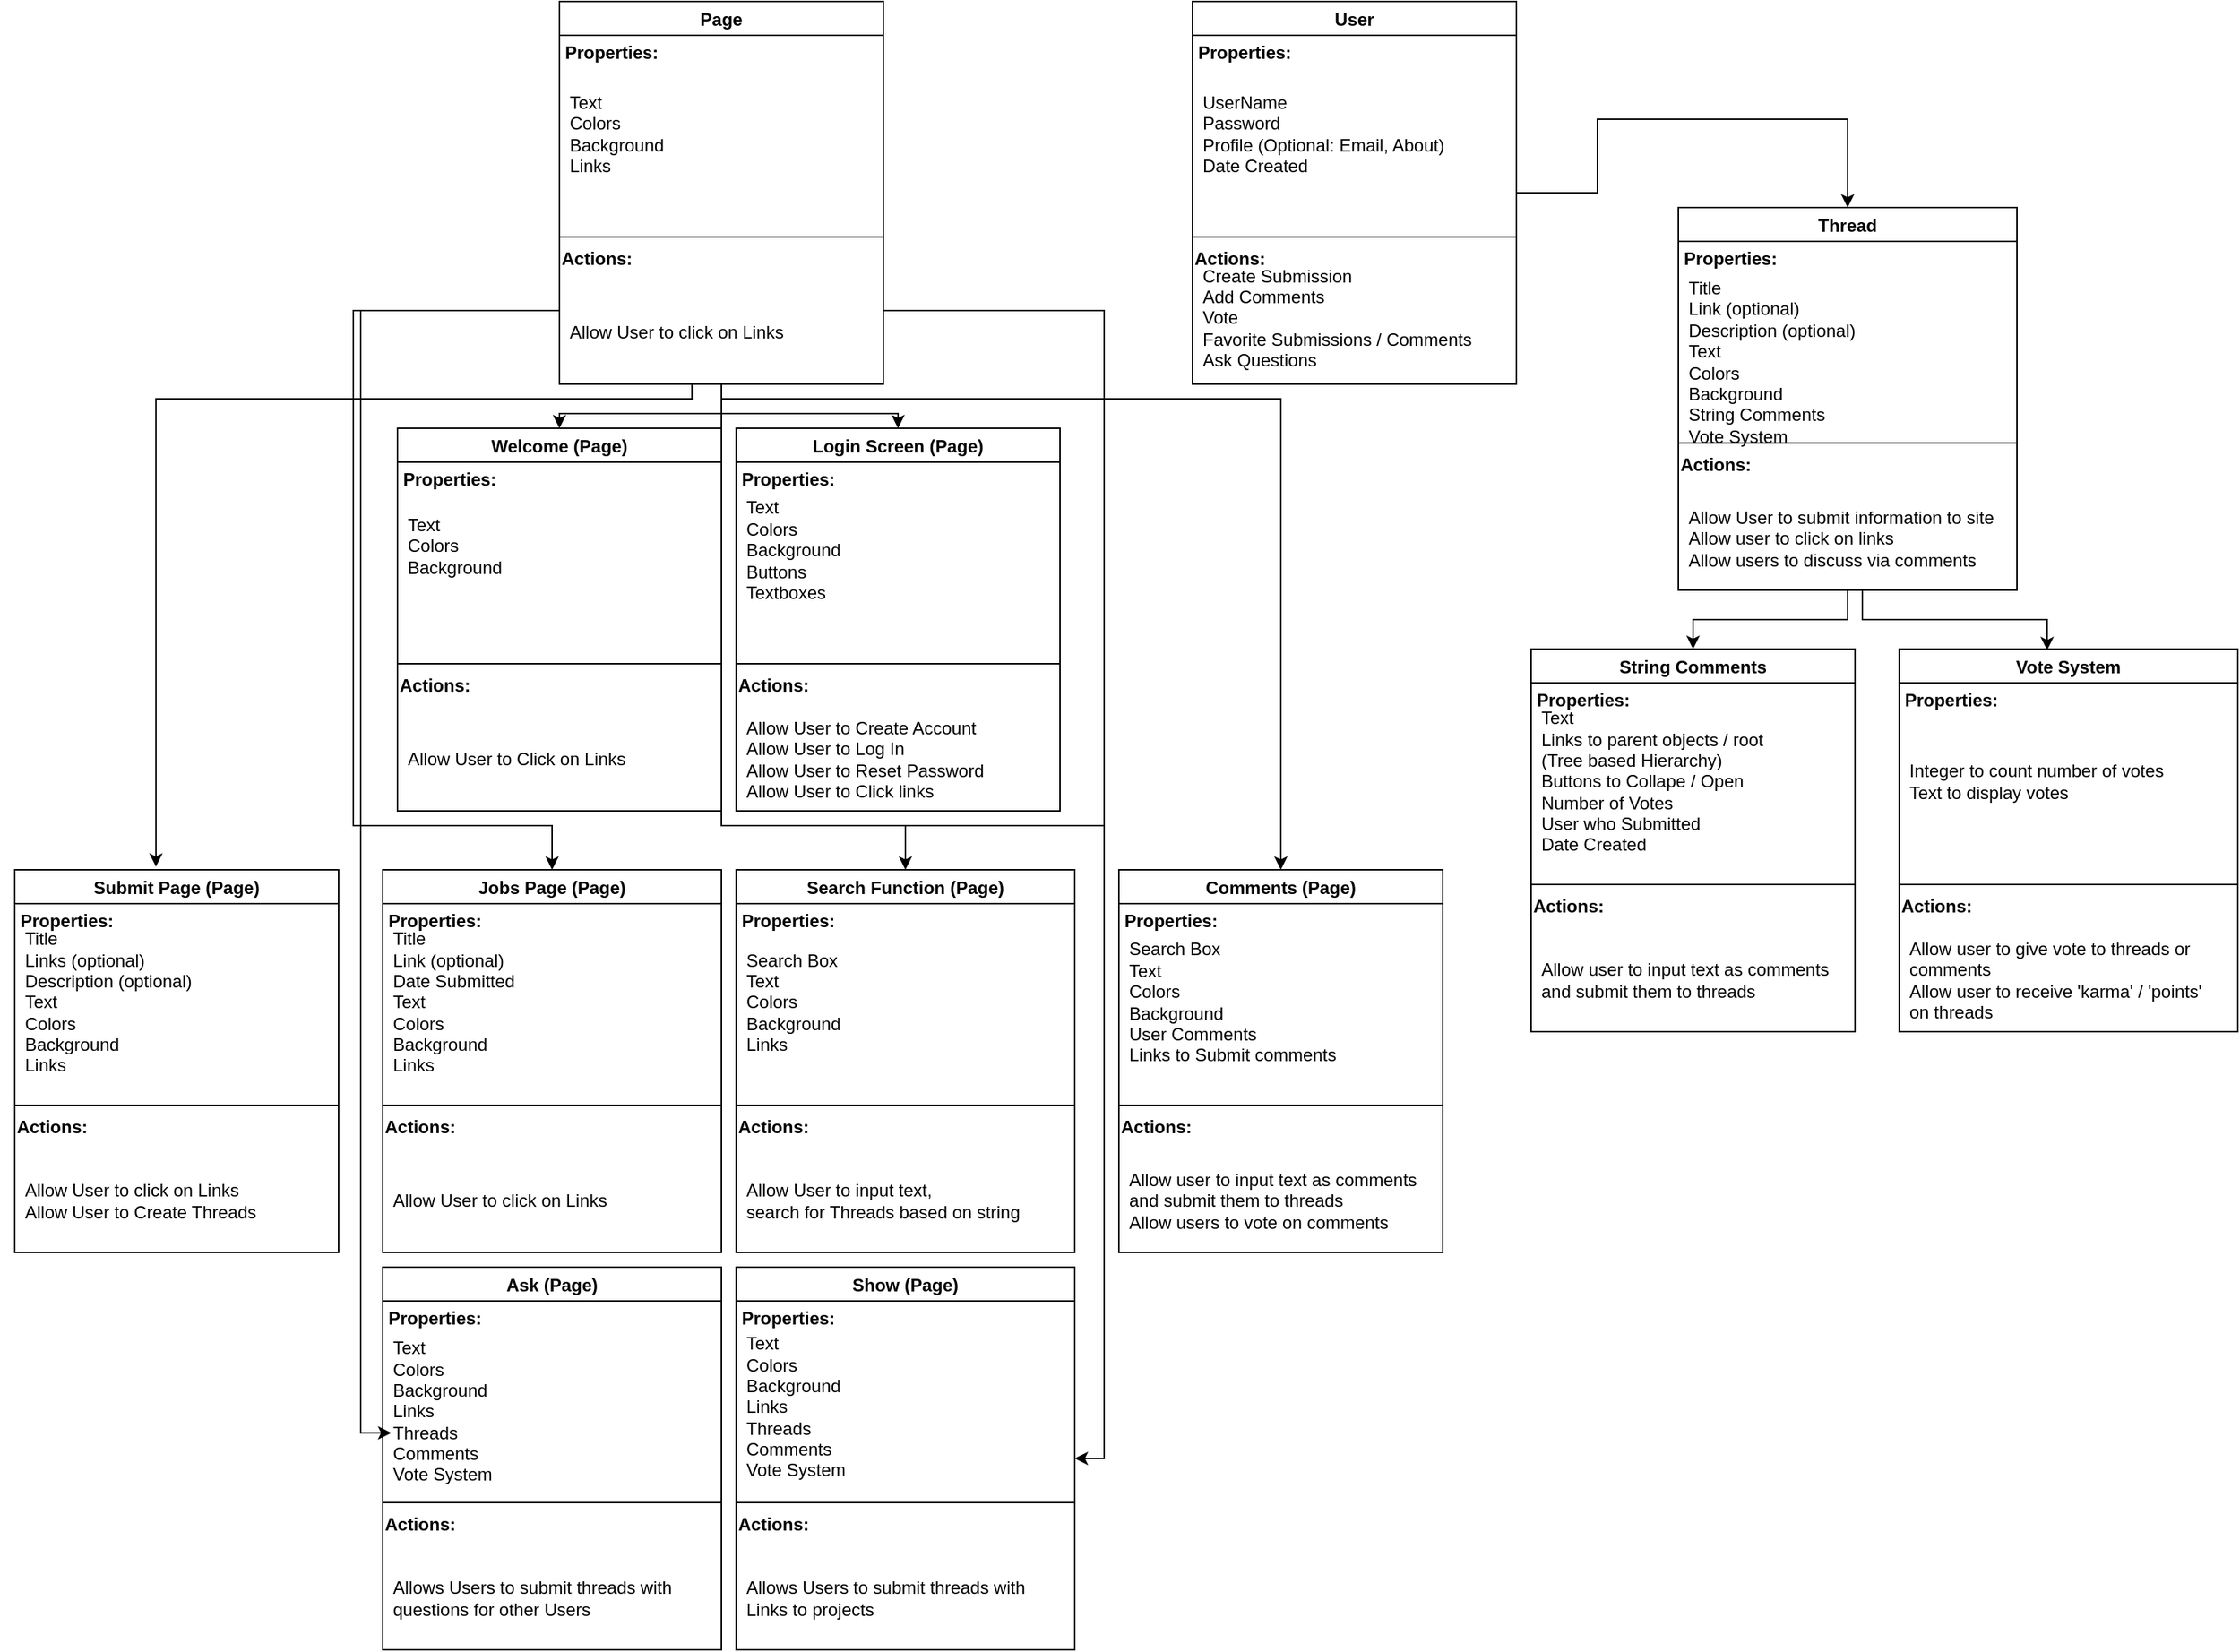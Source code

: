 <mxfile version="20.4.0" type="device"><diagram id="CEX_ewrPlaFSp2KM_Mpm" name="Page-1"><mxGraphModel dx="1185" dy="650" grid="1" gridSize="10" guides="1" tooltips="1" connect="1" arrows="1" fold="1" page="1" pageScale="1" pageWidth="850" pageHeight="1100" math="0" shadow="0"><root><mxCell id="0"/><mxCell id="1" parent="0"/><mxCell id="YXh0E1ydnXAvaJM8lBKj-7" value="Welcome (Page)" style="swimlane;" vertex="1" parent="1"><mxGeometry x="330" y="310" width="220" height="260" as="geometry"/></mxCell><mxCell id="YXh0E1ydnXAvaJM8lBKj-8" value="" style="whiteSpace=wrap;html=1;" vertex="1" parent="YXh0E1ydnXAvaJM8lBKj-7"><mxGeometry y="160" width="220" height="100" as="geometry"/></mxCell><mxCell id="YXh0E1ydnXAvaJM8lBKj-9" value="&lt;b&gt;Properties:&lt;/b&gt;" style="text;html=1;align=center;verticalAlign=middle;resizable=0;points=[];autosize=1;strokeColor=none;fillColor=none;" vertex="1" parent="YXh0E1ydnXAvaJM8lBKj-7"><mxGeometry x="-10" y="20" width="90" height="30" as="geometry"/></mxCell><mxCell id="YXh0E1ydnXAvaJM8lBKj-10" value="&lt;b&gt;Actions:&lt;/b&gt;" style="text;html=1;align=center;verticalAlign=middle;resizable=0;points=[];autosize=1;strokeColor=none;fillColor=none;" vertex="1" parent="YXh0E1ydnXAvaJM8lBKj-7"><mxGeometry x="-10" y="160" width="70" height="30" as="geometry"/></mxCell><mxCell id="YXh0E1ydnXAvaJM8lBKj-11" value="&lt;div&gt;Text&lt;/div&gt;&lt;div&gt;Colors&lt;/div&gt;&lt;div&gt;Background&lt;br&gt;&lt;/div&gt;" style="text;html=1;align=left;verticalAlign=middle;resizable=0;points=[];autosize=1;strokeColor=none;fillColor=none;" vertex="1" parent="YXh0E1ydnXAvaJM8lBKj-7"><mxGeometry x="5" y="50" width="90" height="60" as="geometry"/></mxCell><mxCell id="YXh0E1ydnXAvaJM8lBKj-12" value="Allow User to Click on Links" style="text;html=1;align=left;verticalAlign=middle;resizable=0;points=[];autosize=1;strokeColor=none;fillColor=none;" vertex="1" parent="YXh0E1ydnXAvaJM8lBKj-7"><mxGeometry x="5" y="210" width="180" height="30" as="geometry"/></mxCell><mxCell id="YXh0E1ydnXAvaJM8lBKj-13" value="Login Screen (Page)" style="swimlane;" vertex="1" parent="1"><mxGeometry x="560" y="310" width="220" height="260" as="geometry"/></mxCell><mxCell id="YXh0E1ydnXAvaJM8lBKj-14" value="" style="whiteSpace=wrap;html=1;" vertex="1" parent="YXh0E1ydnXAvaJM8lBKj-13"><mxGeometry y="160" width="220" height="100" as="geometry"/></mxCell><mxCell id="YXh0E1ydnXAvaJM8lBKj-15" value="&lt;b&gt;Properties:&lt;/b&gt;" style="text;html=1;align=center;verticalAlign=middle;resizable=0;points=[];autosize=1;strokeColor=none;fillColor=none;" vertex="1" parent="YXh0E1ydnXAvaJM8lBKj-13"><mxGeometry x="-10" y="20" width="90" height="30" as="geometry"/></mxCell><mxCell id="YXh0E1ydnXAvaJM8lBKj-16" value="&lt;b&gt;Actions:&lt;/b&gt;" style="text;html=1;align=center;verticalAlign=middle;resizable=0;points=[];autosize=1;strokeColor=none;fillColor=none;" vertex="1" parent="YXh0E1ydnXAvaJM8lBKj-13"><mxGeometry x="-10" y="160" width="70" height="30" as="geometry"/></mxCell><mxCell id="YXh0E1ydnXAvaJM8lBKj-17" value="&lt;div&gt;Text&lt;/div&gt;&lt;div&gt;Colors&lt;/div&gt;&lt;div&gt;Background&lt;/div&gt;&lt;div&gt;Buttons&lt;br&gt;&lt;/div&gt;&lt;div&gt;Textboxes&lt;/div&gt;&lt;div&gt;&lt;br&gt;&lt;/div&gt;" style="text;html=1;align=left;verticalAlign=middle;resizable=0;points=[];autosize=1;strokeColor=none;fillColor=none;" vertex="1" parent="YXh0E1ydnXAvaJM8lBKj-13"><mxGeometry x="5" y="40" width="90" height="100" as="geometry"/></mxCell><mxCell id="YXh0E1ydnXAvaJM8lBKj-18" value="&lt;div&gt;Allow User to Create Account&lt;br&gt;&lt;/div&gt;&lt;div&gt;Allow User to Log In&lt;/div&gt;&lt;div&gt;Allow User to Reset Password&lt;br&gt;&lt;/div&gt;&lt;div&gt;Allow User to Click links&lt;br&gt;&lt;/div&gt;" style="text;html=1;align=left;verticalAlign=middle;resizable=0;points=[];autosize=1;strokeColor=none;fillColor=none;" vertex="1" parent="YXh0E1ydnXAvaJM8lBKj-13"><mxGeometry x="5" y="190" width="190" height="70" as="geometry"/></mxCell><mxCell id="YXh0E1ydnXAvaJM8lBKj-104" style="edgeStyle=orthogonalEdgeStyle;rounded=0;orthogonalLoop=1;jettySize=auto;html=1;entryX=0.5;entryY=0;entryDx=0;entryDy=0;" edge="1" parent="1" source="YXh0E1ydnXAvaJM8lBKj-19" target="YXh0E1ydnXAvaJM8lBKj-7"><mxGeometry relative="1" as="geometry"/></mxCell><mxCell id="YXh0E1ydnXAvaJM8lBKj-111" style="edgeStyle=orthogonalEdgeStyle;rounded=0;orthogonalLoop=1;jettySize=auto;html=1;entryX=1;entryY=0.5;entryDx=0;entryDy=0;" edge="1" parent="1" source="YXh0E1ydnXAvaJM8lBKj-19" target="YXh0E1ydnXAvaJM8lBKj-94"><mxGeometry relative="1" as="geometry"/></mxCell><mxCell id="YXh0E1ydnXAvaJM8lBKj-19" value="Page" style="swimlane;" vertex="1" parent="1"><mxGeometry x="440" y="20" width="220" height="260" as="geometry"/></mxCell><mxCell id="YXh0E1ydnXAvaJM8lBKj-20" value="" style="whiteSpace=wrap;html=1;" vertex="1" parent="YXh0E1ydnXAvaJM8lBKj-19"><mxGeometry y="160" width="220" height="100" as="geometry"/></mxCell><mxCell id="YXh0E1ydnXAvaJM8lBKj-21" value="&lt;b&gt;Properties:&lt;/b&gt;" style="text;html=1;align=center;verticalAlign=middle;resizable=0;points=[];autosize=1;strokeColor=none;fillColor=none;" vertex="1" parent="YXh0E1ydnXAvaJM8lBKj-19"><mxGeometry x="-10" y="20" width="90" height="30" as="geometry"/></mxCell><mxCell id="YXh0E1ydnXAvaJM8lBKj-22" value="&lt;b&gt;Actions:&lt;/b&gt;" style="text;html=1;align=center;verticalAlign=middle;resizable=0;points=[];autosize=1;strokeColor=none;fillColor=none;" vertex="1" parent="YXh0E1ydnXAvaJM8lBKj-19"><mxGeometry x="-10" y="160" width="70" height="30" as="geometry"/></mxCell><mxCell id="YXh0E1ydnXAvaJM8lBKj-23" value="&lt;div&gt;Text&lt;/div&gt;&lt;div&gt;Colors&lt;/div&gt;&lt;div&gt;Background&lt;/div&gt;&lt;div&gt;Links&lt;br&gt;&lt;/div&gt;" style="text;html=1;align=left;verticalAlign=middle;resizable=0;points=[];autosize=1;strokeColor=none;fillColor=none;" vertex="1" parent="YXh0E1ydnXAvaJM8lBKj-19"><mxGeometry x="5" y="55" width="90" height="70" as="geometry"/></mxCell><mxCell id="YXh0E1ydnXAvaJM8lBKj-24" value="Allow User to click on Links" style="text;html=1;align=left;verticalAlign=middle;resizable=0;points=[];autosize=1;strokeColor=none;fillColor=none;" vertex="1" parent="YXh0E1ydnXAvaJM8lBKj-19"><mxGeometry x="5" y="210" width="170" height="30" as="geometry"/></mxCell><mxCell id="YXh0E1ydnXAvaJM8lBKj-25" value="Submit Page (Page)" style="swimlane;" vertex="1" parent="1"><mxGeometry x="70" y="610" width="220" height="260" as="geometry"/></mxCell><mxCell id="YXh0E1ydnXAvaJM8lBKj-26" value="" style="whiteSpace=wrap;html=1;" vertex="1" parent="YXh0E1ydnXAvaJM8lBKj-25"><mxGeometry y="160" width="220" height="100" as="geometry"/></mxCell><mxCell id="YXh0E1ydnXAvaJM8lBKj-27" value="&lt;b&gt;Properties:&lt;/b&gt;" style="text;html=1;align=center;verticalAlign=middle;resizable=0;points=[];autosize=1;strokeColor=none;fillColor=none;" vertex="1" parent="YXh0E1ydnXAvaJM8lBKj-25"><mxGeometry x="-10" y="20" width="90" height="30" as="geometry"/></mxCell><mxCell id="YXh0E1ydnXAvaJM8lBKj-28" value="&lt;b&gt;Actions:&lt;/b&gt;" style="text;html=1;align=center;verticalAlign=middle;resizable=0;points=[];autosize=1;strokeColor=none;fillColor=none;" vertex="1" parent="YXh0E1ydnXAvaJM8lBKj-25"><mxGeometry x="-10" y="160" width="70" height="30" as="geometry"/></mxCell><mxCell id="YXh0E1ydnXAvaJM8lBKj-29" value="&lt;div&gt;Title&lt;/div&gt;&lt;div&gt;Links (optional)&lt;/div&gt;&lt;div&gt;Description (optional)&lt;br&gt;&lt;/div&gt;&lt;div&gt;Text&lt;/div&gt;&lt;div&gt;Colors&lt;/div&gt;&lt;div&gt;Background&lt;/div&gt;&lt;div&gt;Links&lt;br&gt;&lt;/div&gt;" style="text;html=1;align=left;verticalAlign=middle;resizable=0;points=[];autosize=1;strokeColor=none;fillColor=none;" vertex="1" parent="YXh0E1ydnXAvaJM8lBKj-25"><mxGeometry x="5" y="35" width="140" height="110" as="geometry"/></mxCell><mxCell id="YXh0E1ydnXAvaJM8lBKj-30" value="Allow User to click on Links&lt;br&gt;Allow User to Create Threads" style="text;html=1;align=left;verticalAlign=middle;resizable=0;points=[];autosize=1;strokeColor=none;fillColor=none;" vertex="1" parent="YXh0E1ydnXAvaJM8lBKj-25"><mxGeometry x="5" y="205" width="180" height="40" as="geometry"/></mxCell><mxCell id="YXh0E1ydnXAvaJM8lBKj-31" value="Jobs Page (Page)" style="swimlane;" vertex="1" parent="1"><mxGeometry x="320" y="610" width="230" height="260" as="geometry"/></mxCell><mxCell id="YXh0E1ydnXAvaJM8lBKj-32" value="" style="whiteSpace=wrap;html=1;" vertex="1" parent="YXh0E1ydnXAvaJM8lBKj-31"><mxGeometry y="160" width="230" height="100" as="geometry"/></mxCell><mxCell id="YXh0E1ydnXAvaJM8lBKj-33" value="&lt;b&gt;Properties:&lt;/b&gt;" style="text;html=1;align=center;verticalAlign=middle;resizable=0;points=[];autosize=1;strokeColor=none;fillColor=none;" vertex="1" parent="YXh0E1ydnXAvaJM8lBKj-31"><mxGeometry x="-10" y="20" width="90" height="30" as="geometry"/></mxCell><mxCell id="YXh0E1ydnXAvaJM8lBKj-34" value="&lt;b&gt;Actions:&lt;/b&gt;" style="text;html=1;align=center;verticalAlign=middle;resizable=0;points=[];autosize=1;strokeColor=none;fillColor=none;" vertex="1" parent="YXh0E1ydnXAvaJM8lBKj-31"><mxGeometry x="-10" y="160" width="70" height="30" as="geometry"/></mxCell><mxCell id="YXh0E1ydnXAvaJM8lBKj-35" value="&lt;div&gt;Title&lt;/div&gt;&lt;div&gt;Link (optional)&lt;/div&gt;&lt;div&gt;Date Submitted&lt;br&gt;&lt;/div&gt;&lt;div&gt;Text&lt;/div&gt;&lt;div&gt;Colors&lt;/div&gt;&lt;div&gt;Background&lt;/div&gt;&lt;div&gt;Links&lt;br&gt;&lt;/div&gt;" style="text;html=1;align=left;verticalAlign=middle;resizable=0;points=[];autosize=1;strokeColor=none;fillColor=none;" vertex="1" parent="YXh0E1ydnXAvaJM8lBKj-31"><mxGeometry x="5" y="35" width="110" height="110" as="geometry"/></mxCell><mxCell id="YXh0E1ydnXAvaJM8lBKj-36" value="Allow User to click on Links" style="text;html=1;align=left;verticalAlign=middle;resizable=0;points=[];autosize=1;strokeColor=none;fillColor=none;" vertex="1" parent="YXh0E1ydnXAvaJM8lBKj-31"><mxGeometry x="5" y="210" width="170" height="30" as="geometry"/></mxCell><mxCell id="YXh0E1ydnXAvaJM8lBKj-43" value="Search Function (Page)" style="swimlane;" vertex="1" parent="1"><mxGeometry x="560" y="610" width="230" height="260" as="geometry"/></mxCell><mxCell id="YXh0E1ydnXAvaJM8lBKj-44" value="" style="whiteSpace=wrap;html=1;" vertex="1" parent="YXh0E1ydnXAvaJM8lBKj-43"><mxGeometry y="160" width="230" height="100" as="geometry"/></mxCell><mxCell id="YXh0E1ydnXAvaJM8lBKj-45" value="&lt;b&gt;Properties:&lt;/b&gt;" style="text;html=1;align=center;verticalAlign=middle;resizable=0;points=[];autosize=1;strokeColor=none;fillColor=none;" vertex="1" parent="YXh0E1ydnXAvaJM8lBKj-43"><mxGeometry x="-10" y="20" width="90" height="30" as="geometry"/></mxCell><mxCell id="YXh0E1ydnXAvaJM8lBKj-46" value="&lt;b&gt;Actions:&lt;/b&gt;" style="text;html=1;align=center;verticalAlign=middle;resizable=0;points=[];autosize=1;strokeColor=none;fillColor=none;" vertex="1" parent="YXh0E1ydnXAvaJM8lBKj-43"><mxGeometry x="-10" y="160" width="70" height="30" as="geometry"/></mxCell><mxCell id="YXh0E1ydnXAvaJM8lBKj-47" value="Search Box&lt;br&gt;&lt;div&gt;Text&lt;/div&gt;&lt;div&gt;Colors&lt;/div&gt;&lt;div&gt;Background&lt;/div&gt;&lt;div&gt;Links&lt;br&gt;&lt;/div&gt;" style="text;html=1;align=left;verticalAlign=middle;resizable=0;points=[];autosize=1;strokeColor=none;fillColor=none;" vertex="1" parent="YXh0E1ydnXAvaJM8lBKj-43"><mxGeometry x="5" y="45" width="90" height="90" as="geometry"/></mxCell><mxCell id="YXh0E1ydnXAvaJM8lBKj-48" value="Allow User to input text, &lt;br&gt; search for Threads based on string" style="text;html=1;align=left;verticalAlign=middle;resizable=0;points=[];autosize=1;strokeColor=none;fillColor=none;" vertex="1" parent="YXh0E1ydnXAvaJM8lBKj-43"><mxGeometry x="5" y="205" width="220" height="40" as="geometry"/></mxCell><mxCell id="YXh0E1ydnXAvaJM8lBKj-101" style="edgeStyle=orthogonalEdgeStyle;rounded=0;orthogonalLoop=1;jettySize=auto;html=1;entryX=0.5;entryY=0;entryDx=0;entryDy=0;" edge="1" parent="1" source="YXh0E1ydnXAvaJM8lBKj-55" target="YXh0E1ydnXAvaJM8lBKj-67"><mxGeometry relative="1" as="geometry"><Array as="points"><mxPoint x="1145" y="150"/><mxPoint x="1145" y="100"/><mxPoint x="1315" y="100"/></Array></mxGeometry></mxCell><mxCell id="YXh0E1ydnXAvaJM8lBKj-55" value="User" style="swimlane;" vertex="1" parent="1"><mxGeometry x="870" y="20" width="220" height="260" as="geometry"/></mxCell><mxCell id="YXh0E1ydnXAvaJM8lBKj-56" value="" style="whiteSpace=wrap;html=1;" vertex="1" parent="YXh0E1ydnXAvaJM8lBKj-55"><mxGeometry y="160" width="220" height="100" as="geometry"/></mxCell><mxCell id="YXh0E1ydnXAvaJM8lBKj-57" value="&lt;b&gt;Properties:&lt;/b&gt;" style="text;html=1;align=center;verticalAlign=middle;resizable=0;points=[];autosize=1;strokeColor=none;fillColor=none;" vertex="1" parent="YXh0E1ydnXAvaJM8lBKj-55"><mxGeometry x="-10" y="20" width="90" height="30" as="geometry"/></mxCell><mxCell id="YXh0E1ydnXAvaJM8lBKj-58" value="&lt;b&gt;Actions:&lt;/b&gt;" style="text;html=1;align=center;verticalAlign=middle;resizable=0;points=[];autosize=1;strokeColor=none;fillColor=none;" vertex="1" parent="YXh0E1ydnXAvaJM8lBKj-55"><mxGeometry x="-10" y="160" width="70" height="30" as="geometry"/></mxCell><mxCell id="YXh0E1ydnXAvaJM8lBKj-59" value="&lt;div&gt;UserName&lt;/div&gt;&lt;div&gt;Password&lt;/div&gt;&lt;div&gt;Profile (Optional: Email, About)&lt;/div&gt;&lt;div&gt;Date Created&lt;br&gt;&lt;/div&gt;" style="text;html=1;align=left;verticalAlign=middle;resizable=0;points=[];autosize=1;strokeColor=none;fillColor=none;" vertex="1" parent="YXh0E1ydnXAvaJM8lBKj-55"><mxGeometry x="5" y="55" width="190" height="70" as="geometry"/></mxCell><mxCell id="YXh0E1ydnXAvaJM8lBKj-60" value="&lt;div&gt;Create Submission&lt;/div&gt;&lt;div&gt;Add Comments&lt;/div&gt;&lt;div&gt;Vote&lt;/div&gt;&lt;div&gt;Favorite Submissions / Comments&lt;/div&gt;&lt;div&gt;Ask Questions&lt;br&gt;&lt;/div&gt;" style="text;html=1;align=left;verticalAlign=middle;resizable=0;points=[];autosize=1;strokeColor=none;fillColor=none;" vertex="1" parent="YXh0E1ydnXAvaJM8lBKj-55"><mxGeometry x="5" y="170" width="210" height="90" as="geometry"/></mxCell><mxCell id="YXh0E1ydnXAvaJM8lBKj-61" value="Comments (Page)" style="swimlane;" vertex="1" parent="1"><mxGeometry x="820" y="610" width="220" height="260" as="geometry"/></mxCell><mxCell id="YXh0E1ydnXAvaJM8lBKj-62" value="" style="whiteSpace=wrap;html=1;" vertex="1" parent="YXh0E1ydnXAvaJM8lBKj-61"><mxGeometry y="160" width="220" height="100" as="geometry"/></mxCell><mxCell id="YXh0E1ydnXAvaJM8lBKj-63" value="&lt;b&gt;Properties:&lt;/b&gt;" style="text;html=1;align=center;verticalAlign=middle;resizable=0;points=[];autosize=1;strokeColor=none;fillColor=none;" vertex="1" parent="YXh0E1ydnXAvaJM8lBKj-61"><mxGeometry x="-10" y="20" width="90" height="30" as="geometry"/></mxCell><mxCell id="YXh0E1ydnXAvaJM8lBKj-64" value="&lt;b&gt;Actions:&lt;/b&gt;" style="text;html=1;align=center;verticalAlign=middle;resizable=0;points=[];autosize=1;strokeColor=none;fillColor=none;" vertex="1" parent="YXh0E1ydnXAvaJM8lBKj-61"><mxGeometry x="-10" y="160" width="70" height="30" as="geometry"/></mxCell><mxCell id="YXh0E1ydnXAvaJM8lBKj-65" value="Search Box&lt;br&gt;&lt;div&gt;Text&lt;/div&gt;&lt;div&gt;Colors&lt;/div&gt;&lt;div&gt;Background&lt;/div&gt;&lt;div&gt;User Comments&lt;br&gt;&lt;/div&gt;&lt;div&gt;Links to Submit comments&lt;br&gt;&lt;/div&gt;" style="text;html=1;align=left;verticalAlign=middle;resizable=0;points=[];autosize=1;strokeColor=none;fillColor=none;" vertex="1" parent="YXh0E1ydnXAvaJM8lBKj-61"><mxGeometry x="5" y="40" width="170" height="100" as="geometry"/></mxCell><mxCell id="YXh0E1ydnXAvaJM8lBKj-66" value="Allow user to input text as comments&lt;br&gt;&lt;div&gt;and submit them to threads&lt;/div&gt;&lt;div&gt;Allow users to vote on comments&lt;br&gt;&lt;/div&gt;" style="text;html=1;align=left;verticalAlign=middle;resizable=0;points=[];autosize=1;strokeColor=none;fillColor=none;" vertex="1" parent="YXh0E1ydnXAvaJM8lBKj-61"><mxGeometry x="5" y="195" width="220" height="60" as="geometry"/></mxCell><mxCell id="YXh0E1ydnXAvaJM8lBKj-102" style="edgeStyle=orthogonalEdgeStyle;rounded=0;orthogonalLoop=1;jettySize=auto;html=1;entryX=0.5;entryY=0;entryDx=0;entryDy=0;" edge="1" parent="1" source="YXh0E1ydnXAvaJM8lBKj-67" target="YXh0E1ydnXAvaJM8lBKj-81"><mxGeometry relative="1" as="geometry"/></mxCell><mxCell id="YXh0E1ydnXAvaJM8lBKj-67" value="Thread" style="swimlane;" vertex="1" parent="1"><mxGeometry x="1200" y="160" width="230" height="260" as="geometry"/></mxCell><mxCell id="YXh0E1ydnXAvaJM8lBKj-68" value="" style="whiteSpace=wrap;html=1;" vertex="1" parent="YXh0E1ydnXAvaJM8lBKj-67"><mxGeometry y="160" width="230" height="100" as="geometry"/></mxCell><mxCell id="YXh0E1ydnXAvaJM8lBKj-69" value="&lt;b&gt;Properties:&lt;/b&gt;" style="text;html=1;align=center;verticalAlign=middle;resizable=0;points=[];autosize=1;strokeColor=none;fillColor=none;" vertex="1" parent="YXh0E1ydnXAvaJM8lBKj-67"><mxGeometry x="-10" y="20" width="90" height="30" as="geometry"/></mxCell><mxCell id="YXh0E1ydnXAvaJM8lBKj-70" value="&lt;b&gt;Actions:&lt;/b&gt;" style="text;html=1;align=center;verticalAlign=middle;resizable=0;points=[];autosize=1;strokeColor=none;fillColor=none;" vertex="1" parent="YXh0E1ydnXAvaJM8lBKj-67"><mxGeometry x="-10" y="160" width="70" height="30" as="geometry"/></mxCell><mxCell id="YXh0E1ydnXAvaJM8lBKj-71" value="&lt;div&gt;Title&lt;/div&gt;&lt;div&gt;Link (optional)&lt;/div&gt;&lt;div&gt;Description (optional)&lt;/div&gt;&lt;div&gt;Text&lt;/div&gt;&lt;div&gt;Colors&lt;/div&gt;&lt;div&gt;Background&lt;/div&gt;&lt;div&gt;String Comments&lt;/div&gt;&lt;div&gt;Vote System&lt;br&gt;&lt;/div&gt;" style="text;html=1;align=left;verticalAlign=middle;resizable=0;points=[];autosize=1;strokeColor=none;fillColor=none;" vertex="1" parent="YXh0E1ydnXAvaJM8lBKj-67"><mxGeometry x="5" y="40" width="140" height="130" as="geometry"/></mxCell><mxCell id="YXh0E1ydnXAvaJM8lBKj-72" value="&lt;div&gt;Allow User to submit information to site&lt;/div&gt;&lt;div&gt;Allow user to click on links&lt;/div&gt;&lt;div&gt;Allow users to discuss via comments&lt;br&gt;&lt;/div&gt;" style="text;html=1;align=left;verticalAlign=middle;resizable=0;points=[];autosize=1;strokeColor=none;fillColor=none;" vertex="1" parent="YXh0E1ydnXAvaJM8lBKj-67"><mxGeometry x="5" y="195" width="240" height="60" as="geometry"/></mxCell><mxCell id="YXh0E1ydnXAvaJM8lBKj-75" value="Vote System" style="swimlane;" vertex="1" parent="1"><mxGeometry x="1350" y="460" width="230" height="260" as="geometry"/></mxCell><mxCell id="YXh0E1ydnXAvaJM8lBKj-76" value="" style="whiteSpace=wrap;html=1;" vertex="1" parent="YXh0E1ydnXAvaJM8lBKj-75"><mxGeometry y="160" width="230" height="100" as="geometry"/></mxCell><mxCell id="YXh0E1ydnXAvaJM8lBKj-77" value="&lt;b&gt;Properties:&lt;/b&gt;" style="text;html=1;align=center;verticalAlign=middle;resizable=0;points=[];autosize=1;strokeColor=none;fillColor=none;" vertex="1" parent="YXh0E1ydnXAvaJM8lBKj-75"><mxGeometry x="-10" y="20" width="90" height="30" as="geometry"/></mxCell><mxCell id="YXh0E1ydnXAvaJM8lBKj-78" value="&lt;b&gt;Actions:&lt;/b&gt;" style="text;html=1;align=center;verticalAlign=middle;resizable=0;points=[];autosize=1;strokeColor=none;fillColor=none;" vertex="1" parent="YXh0E1ydnXAvaJM8lBKj-75"><mxGeometry x="-10" y="160" width="70" height="30" as="geometry"/></mxCell><mxCell id="YXh0E1ydnXAvaJM8lBKj-79" value="&lt;div&gt;Integer to count number of votes&lt;/div&gt;&lt;div&gt;Text to display votes&lt;br&gt;&lt;/div&gt;" style="text;html=1;align=left;verticalAlign=middle;resizable=0;points=[];autosize=1;strokeColor=none;fillColor=none;" vertex="1" parent="YXh0E1ydnXAvaJM8lBKj-75"><mxGeometry x="5" y="70" width="200" height="40" as="geometry"/></mxCell><mxCell id="YXh0E1ydnXAvaJM8lBKj-80" value="Allow user to give vote to threads or&lt;br&gt;&lt;div&gt;comments&lt;/div&gt;&lt;div&gt;Allow user to receive 'karma' / 'points'&lt;br&gt;on threads&lt;br&gt;&lt;/div&gt;" style="text;html=1;align=left;verticalAlign=middle;resizable=0;points=[];autosize=1;strokeColor=none;fillColor=none;" vertex="1" parent="YXh0E1ydnXAvaJM8lBKj-75"><mxGeometry x="5" y="190" width="220" height="70" as="geometry"/></mxCell><mxCell id="YXh0E1ydnXAvaJM8lBKj-81" value="String Comments" style="swimlane;" vertex="1" parent="1"><mxGeometry x="1100" y="460" width="220" height="260" as="geometry"/></mxCell><mxCell id="YXh0E1ydnXAvaJM8lBKj-82" value="" style="whiteSpace=wrap;html=1;" vertex="1" parent="YXh0E1ydnXAvaJM8lBKj-81"><mxGeometry y="160" width="220" height="100" as="geometry"/></mxCell><mxCell id="YXh0E1ydnXAvaJM8lBKj-83" value="&lt;b&gt;Properties:&lt;/b&gt;" style="text;html=1;align=center;verticalAlign=middle;resizable=0;points=[];autosize=1;strokeColor=none;fillColor=none;" vertex="1" parent="YXh0E1ydnXAvaJM8lBKj-81"><mxGeometry x="-10" y="20" width="90" height="30" as="geometry"/></mxCell><mxCell id="YXh0E1ydnXAvaJM8lBKj-84" value="&lt;b&gt;Actions:&lt;/b&gt;" style="text;html=1;align=center;verticalAlign=middle;resizable=0;points=[];autosize=1;strokeColor=none;fillColor=none;" vertex="1" parent="YXh0E1ydnXAvaJM8lBKj-81"><mxGeometry x="-10" y="160" width="70" height="30" as="geometry"/></mxCell><mxCell id="YXh0E1ydnXAvaJM8lBKj-85" value="&lt;div&gt;Text&lt;/div&gt;&lt;div&gt;Links to parent objects / root&lt;br&gt;(Tree based Hierarchy)&lt;/div&gt;&lt;div&gt;Buttons to Collape / Open&lt;br&gt;&lt;/div&gt;&lt;div&gt;Number of Votes&lt;/div&gt;&lt;div&gt;User who Submitted&lt;/div&gt;&lt;div&gt;Date Created&lt;br&gt;&lt;/div&gt;" style="text;html=1;align=left;verticalAlign=middle;resizable=0;points=[];autosize=1;strokeColor=none;fillColor=none;" vertex="1" parent="YXh0E1ydnXAvaJM8lBKj-81"><mxGeometry x="5" y="35" width="180" height="110" as="geometry"/></mxCell><mxCell id="YXh0E1ydnXAvaJM8lBKj-86" value="Allow user to input text as comments&lt;br&gt;and submit them to threads" style="text;html=1;align=left;verticalAlign=middle;resizable=0;points=[];autosize=1;strokeColor=none;fillColor=none;" vertex="1" parent="YXh0E1ydnXAvaJM8lBKj-81"><mxGeometry x="5" y="205" width="220" height="40" as="geometry"/></mxCell><mxCell id="YXh0E1ydnXAvaJM8lBKj-88" value="Ask (Page)" style="swimlane;" vertex="1" parent="1"><mxGeometry x="320" y="880" width="230" height="260" as="geometry"/></mxCell><mxCell id="YXh0E1ydnXAvaJM8lBKj-89" value="" style="whiteSpace=wrap;html=1;" vertex="1" parent="YXh0E1ydnXAvaJM8lBKj-88"><mxGeometry y="160" width="230" height="100" as="geometry"/></mxCell><mxCell id="YXh0E1ydnXAvaJM8lBKj-90" value="&lt;b&gt;Properties:&lt;/b&gt;" style="text;html=1;align=center;verticalAlign=middle;resizable=0;points=[];autosize=1;strokeColor=none;fillColor=none;" vertex="1" parent="YXh0E1ydnXAvaJM8lBKj-88"><mxGeometry x="-10" y="20" width="90" height="30" as="geometry"/></mxCell><mxCell id="YXh0E1ydnXAvaJM8lBKj-91" value="&lt;b&gt;Actions:&lt;/b&gt;" style="text;html=1;align=center;verticalAlign=middle;resizable=0;points=[];autosize=1;strokeColor=none;fillColor=none;" vertex="1" parent="YXh0E1ydnXAvaJM8lBKj-88"><mxGeometry x="-10" y="160" width="70" height="30" as="geometry"/></mxCell><mxCell id="YXh0E1ydnXAvaJM8lBKj-92" value="Text&lt;div&gt;Colors&lt;/div&gt;&lt;div&gt;Background&lt;/div&gt;&lt;div&gt;Links&lt;/div&gt;&lt;div&gt;Threads&lt;/div&gt;&lt;div&gt;Comments&lt;/div&gt;&lt;div&gt;Vote System&lt;br&gt;&lt;/div&gt;" style="text;html=1;align=left;verticalAlign=middle;resizable=0;points=[];autosize=1;strokeColor=none;fillColor=none;" vertex="1" parent="YXh0E1ydnXAvaJM8lBKj-88"><mxGeometry x="5" y="43" width="90" height="110" as="geometry"/></mxCell><mxCell id="YXh0E1ydnXAvaJM8lBKj-93" value="Allows Users to submit threads with&lt;br&gt;questions for other Users" style="text;html=1;align=left;verticalAlign=middle;resizable=0;points=[];autosize=1;strokeColor=none;fillColor=none;" vertex="1" parent="YXh0E1ydnXAvaJM8lBKj-88"><mxGeometry x="5" y="205" width="220" height="40" as="geometry"/></mxCell><mxCell id="YXh0E1ydnXAvaJM8lBKj-94" value="Show (Page)" style="swimlane;" vertex="1" parent="1"><mxGeometry x="560" y="880" width="230" height="260" as="geometry"/></mxCell><mxCell id="YXh0E1ydnXAvaJM8lBKj-95" value="" style="whiteSpace=wrap;html=1;" vertex="1" parent="YXh0E1ydnXAvaJM8lBKj-94"><mxGeometry y="160" width="230" height="100" as="geometry"/></mxCell><mxCell id="YXh0E1ydnXAvaJM8lBKj-96" value="&lt;b&gt;Properties:&lt;/b&gt;" style="text;html=1;align=center;verticalAlign=middle;resizable=0;points=[];autosize=1;strokeColor=none;fillColor=none;" vertex="1" parent="YXh0E1ydnXAvaJM8lBKj-94"><mxGeometry x="-10" y="20" width="90" height="30" as="geometry"/></mxCell><mxCell id="YXh0E1ydnXAvaJM8lBKj-97" value="&lt;b&gt;Actions:&lt;/b&gt;" style="text;html=1;align=center;verticalAlign=middle;resizable=0;points=[];autosize=1;strokeColor=none;fillColor=none;" vertex="1" parent="YXh0E1ydnXAvaJM8lBKj-94"><mxGeometry x="-10" y="160" width="70" height="30" as="geometry"/></mxCell><mxCell id="YXh0E1ydnXAvaJM8lBKj-99" value="Allows Users to submit threads with&lt;br&gt;Links to projects" style="text;html=1;align=left;verticalAlign=middle;resizable=0;points=[];autosize=1;strokeColor=none;fillColor=none;" vertex="1" parent="YXh0E1ydnXAvaJM8lBKj-94"><mxGeometry x="5" y="205" width="220" height="40" as="geometry"/></mxCell><mxCell id="YXh0E1ydnXAvaJM8lBKj-100" value="Text&lt;div&gt;Colors&lt;/div&gt;&lt;div&gt;Background&lt;/div&gt;&lt;div&gt;Links&lt;/div&gt;&lt;div&gt;Threads&lt;/div&gt;&lt;div&gt;Comments&lt;/div&gt;&lt;div&gt;Vote System&lt;br&gt;&lt;/div&gt;" style="text;html=1;align=left;verticalAlign=middle;resizable=0;points=[];autosize=1;strokeColor=none;fillColor=none;" vertex="1" parent="YXh0E1ydnXAvaJM8lBKj-94"><mxGeometry x="5" y="40" width="90" height="110" as="geometry"/></mxCell><mxCell id="YXh0E1ydnXAvaJM8lBKj-103" style="edgeStyle=orthogonalEdgeStyle;rounded=0;orthogonalLoop=1;jettySize=auto;html=1;entryX=0.437;entryY=0.003;entryDx=0;entryDy=0;entryPerimeter=0;" edge="1" parent="1" target="YXh0E1ydnXAvaJM8lBKj-75"><mxGeometry relative="1" as="geometry"><mxPoint x="1325" y="420" as="sourcePoint"/><Array as="points"><mxPoint x="1325" y="440"/><mxPoint x="1451" y="440"/></Array></mxGeometry></mxCell><mxCell id="YXh0E1ydnXAvaJM8lBKj-105" style="edgeStyle=orthogonalEdgeStyle;rounded=0;orthogonalLoop=1;jettySize=auto;html=1;" edge="1" parent="1" source="YXh0E1ydnXAvaJM8lBKj-20" target="YXh0E1ydnXAvaJM8lBKj-13"><mxGeometry relative="1" as="geometry"/></mxCell><mxCell id="YXh0E1ydnXAvaJM8lBKj-106" style="edgeStyle=orthogonalEdgeStyle;rounded=0;orthogonalLoop=1;jettySize=auto;html=1;entryX=0.436;entryY=-0.008;entryDx=0;entryDy=0;entryPerimeter=0;" edge="1" parent="1" target="YXh0E1ydnXAvaJM8lBKj-25"><mxGeometry relative="1" as="geometry"><mxPoint x="530" y="280" as="sourcePoint"/><Array as="points"><mxPoint x="530" y="290"/><mxPoint x="166" y="290"/></Array></mxGeometry></mxCell><mxCell id="YXh0E1ydnXAvaJM8lBKj-107" style="edgeStyle=orthogonalEdgeStyle;rounded=0;orthogonalLoop=1;jettySize=auto;html=1;" edge="1" parent="1" source="YXh0E1ydnXAvaJM8lBKj-20" target="YXh0E1ydnXAvaJM8lBKj-61"><mxGeometry relative="1" as="geometry"><Array as="points"><mxPoint x="550" y="290"/><mxPoint x="930" y="290"/></Array></mxGeometry></mxCell><mxCell id="YXh0E1ydnXAvaJM8lBKj-108" style="edgeStyle=orthogonalEdgeStyle;rounded=0;orthogonalLoop=1;jettySize=auto;html=1;entryX=0.5;entryY=0;entryDx=0;entryDy=0;" edge="1" parent="1" source="YXh0E1ydnXAvaJM8lBKj-20" target="YXh0E1ydnXAvaJM8lBKj-31"><mxGeometry relative="1" as="geometry"><Array as="points"><mxPoint x="300" y="230"/><mxPoint x="300" y="580"/><mxPoint x="435" y="580"/></Array></mxGeometry></mxCell><mxCell id="YXh0E1ydnXAvaJM8lBKj-109" style="edgeStyle=orthogonalEdgeStyle;rounded=0;orthogonalLoop=1;jettySize=auto;html=1;" edge="1" parent="1" source="YXh0E1ydnXAvaJM8lBKj-20" target="YXh0E1ydnXAvaJM8lBKj-43"><mxGeometry relative="1" as="geometry"><Array as="points"><mxPoint x="810" y="230"/><mxPoint x="810" y="580"/><mxPoint x="675" y="580"/></Array></mxGeometry></mxCell><mxCell id="YXh0E1ydnXAvaJM8lBKj-110" style="edgeStyle=orthogonalEdgeStyle;rounded=0;orthogonalLoop=1;jettySize=auto;html=1;entryX=0.009;entryY=0.633;entryDx=0;entryDy=0;entryPerimeter=0;" edge="1" parent="1" source="YXh0E1ydnXAvaJM8lBKj-20" target="YXh0E1ydnXAvaJM8lBKj-92"><mxGeometry relative="1" as="geometry"/></mxCell></root></mxGraphModel></diagram></mxfile>